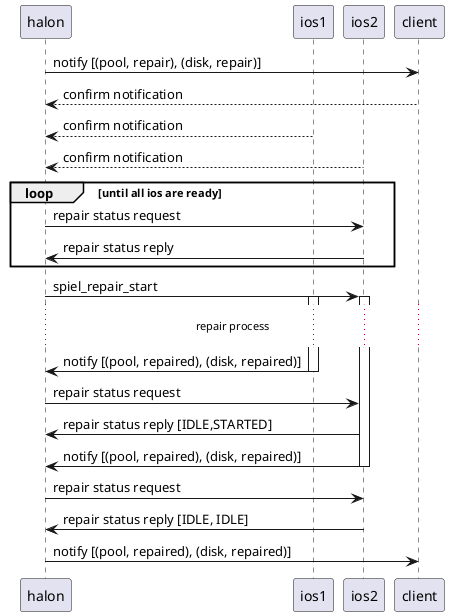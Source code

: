 @startuml
participant halon
participant ios1
participant ios2
participant client

halon -> client: notify [(pool, repair), (disk, repair)]
client --> halon: confirm notification
ios1   --> halon: confirm notification
ios2   --> halon: confirm notification

loop until all ios are ready
  halon -> ios2: repair status request
  ios2 -> halon: repair status reply
end

halon -> ios2: spiel_repair_start
activate ios1
activate ios2
... repair process ...
ios1 -> halon: notify [(pool, repaired), (disk, repaired)]
deactivate ios1
halon -> ios2: repair status request
ios2 -> halon: repair status reply [IDLE,STARTED]
ios2 -> halon: notify [(pool, repaired), (disk, repaired)]
deactivate ios2
halon -> ios2: repair status request
ios2 -> halon: repair status reply [IDLE, IDLE]
halon -> client: notify [(pool, repaired), (disk, repaired)]

@enduml
